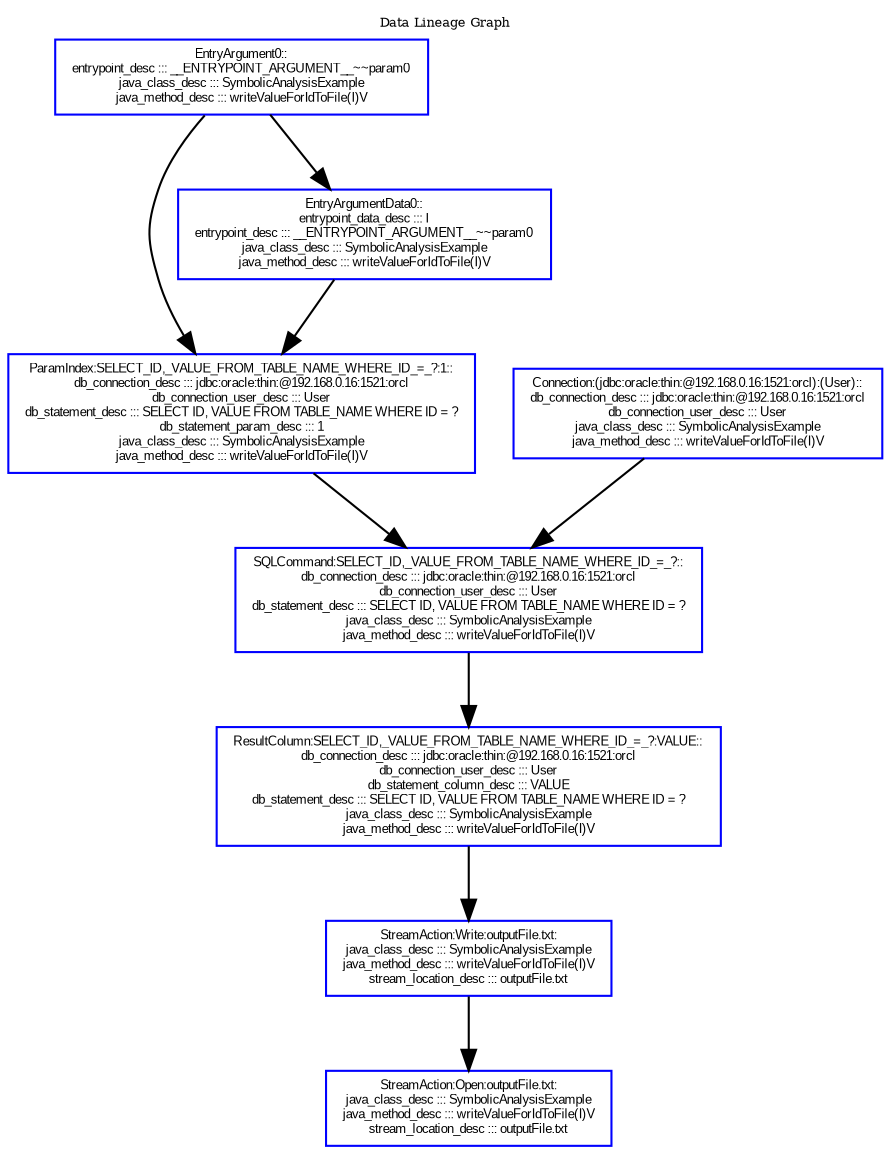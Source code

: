 digraph "DirectedGraph" {
graph [concentrate = true,label = "Data Lineage Graph", labelloc=t];center=true;fontsize=6;node [ color=blue,shape="box"fontsize=6,fontcolor=black,fontname=Arial];edge [ color=black,fontsize=6,fontcolor=black,fontname=Arial]; 
   "StreamAction:Open:outputFile.txt:
java_class_desc ::: SymbolicAnalysisExample
java_method_desc ::: writeValueForIdToFile(I)V
stream_location_desc ::: outputFile.txt" [ ]
   "ResultColumn:SELECT_ID,_VALUE_FROM_TABLE_NAME_WHERE_ID_=_?:VALUE::
db_connection_desc ::: jdbc:oracle:thin:@192.168.0.16:1521:orcl
db_connection_user_desc ::: User
db_statement_column_desc ::: VALUE
db_statement_desc ::: SELECT ID, VALUE FROM TABLE_NAME WHERE ID = ?
java_class_desc ::: SymbolicAnalysisExample
java_method_desc ::: writeValueForIdToFile(I)V" [ ]
   "SQLCommand:SELECT_ID,_VALUE_FROM_TABLE_NAME_WHERE_ID_=_?::
db_connection_desc ::: jdbc:oracle:thin:@192.168.0.16:1521:orcl
db_connection_user_desc ::: User
db_statement_desc ::: SELECT ID, VALUE FROM TABLE_NAME WHERE ID = ?
java_class_desc ::: SymbolicAnalysisExample
java_method_desc ::: writeValueForIdToFile(I)V" [ ]
   "ParamIndex:SELECT_ID,_VALUE_FROM_TABLE_NAME_WHERE_ID_=_?:1::
db_connection_desc ::: jdbc:oracle:thin:@192.168.0.16:1521:orcl
db_connection_user_desc ::: User
db_statement_desc ::: SELECT ID, VALUE FROM TABLE_NAME WHERE ID = ?
db_statement_param_desc ::: 1
java_class_desc ::: SymbolicAnalysisExample
java_method_desc ::: writeValueForIdToFile(I)V" [ ]
   "EntryArgumentData0::
entrypoint_data_desc ::: I
entrypoint_desc ::: __ENTRYPOINT_ARGUMENT__~~param0
java_class_desc ::: SymbolicAnalysisExample
java_method_desc ::: writeValueForIdToFile(I)V" [ ]
   "StreamAction:Write:outputFile.txt:
java_class_desc ::: SymbolicAnalysisExample
java_method_desc ::: writeValueForIdToFile(I)V
stream_location_desc ::: outputFile.txt" [ ]
   "EntryArgument0::
entrypoint_desc ::: __ENTRYPOINT_ARGUMENT__~~param0
java_class_desc ::: SymbolicAnalysisExample
java_method_desc ::: writeValueForIdToFile(I)V" [ ]
   "Connection:(jdbc:oracle:thin:@192.168.0.16:1521:orcl):(User)::
db_connection_desc ::: jdbc:oracle:thin:@192.168.0.16:1521:orcl
db_connection_user_desc ::: User
java_class_desc ::: SymbolicAnalysisExample
java_method_desc ::: writeValueForIdToFile(I)V" [ ]
 "ResultColumn:SELECT_ID,_VALUE_FROM_TABLE_NAME_WHERE_ID_=_?:VALUE::
db_connection_desc ::: jdbc:oracle:thin:@192.168.0.16:1521:orcl
db_connection_user_desc ::: User
db_statement_column_desc ::: VALUE
db_statement_desc ::: SELECT ID, VALUE FROM TABLE_NAME WHERE ID = ?
java_class_desc ::: SymbolicAnalysisExample
java_method_desc ::: writeValueForIdToFile(I)V" -> "StreamAction:Write:outputFile.txt:
java_class_desc ::: SymbolicAnalysisExample
java_method_desc ::: writeValueForIdToFile(I)V
stream_location_desc ::: outputFile.txt"[style=solid] 
 "SQLCommand:SELECT_ID,_VALUE_FROM_TABLE_NAME_WHERE_ID_=_?::
db_connection_desc ::: jdbc:oracle:thin:@192.168.0.16:1521:orcl
db_connection_user_desc ::: User
db_statement_desc ::: SELECT ID, VALUE FROM TABLE_NAME WHERE ID = ?
java_class_desc ::: SymbolicAnalysisExample
java_method_desc ::: writeValueForIdToFile(I)V" -> "ResultColumn:SELECT_ID,_VALUE_FROM_TABLE_NAME_WHERE_ID_=_?:VALUE::
db_connection_desc ::: jdbc:oracle:thin:@192.168.0.16:1521:orcl
db_connection_user_desc ::: User
db_statement_column_desc ::: VALUE
db_statement_desc ::: SELECT ID, VALUE FROM TABLE_NAME WHERE ID = ?
java_class_desc ::: SymbolicAnalysisExample
java_method_desc ::: writeValueForIdToFile(I)V"[style=solid] 
 "ParamIndex:SELECT_ID,_VALUE_FROM_TABLE_NAME_WHERE_ID_=_?:1::
db_connection_desc ::: jdbc:oracle:thin:@192.168.0.16:1521:orcl
db_connection_user_desc ::: User
db_statement_desc ::: SELECT ID, VALUE FROM TABLE_NAME WHERE ID = ?
db_statement_param_desc ::: 1
java_class_desc ::: SymbolicAnalysisExample
java_method_desc ::: writeValueForIdToFile(I)V" -> "SQLCommand:SELECT_ID,_VALUE_FROM_TABLE_NAME_WHERE_ID_=_?::
db_connection_desc ::: jdbc:oracle:thin:@192.168.0.16:1521:orcl
db_connection_user_desc ::: User
db_statement_desc ::: SELECT ID, VALUE FROM TABLE_NAME WHERE ID = ?
java_class_desc ::: SymbolicAnalysisExample
java_method_desc ::: writeValueForIdToFile(I)V"[style=solid] 
 "EntryArgumentData0::
entrypoint_data_desc ::: I
entrypoint_desc ::: __ENTRYPOINT_ARGUMENT__~~param0
java_class_desc ::: SymbolicAnalysisExample
java_method_desc ::: writeValueForIdToFile(I)V" -> "ParamIndex:SELECT_ID,_VALUE_FROM_TABLE_NAME_WHERE_ID_=_?:1::
db_connection_desc ::: jdbc:oracle:thin:@192.168.0.16:1521:orcl
db_connection_user_desc ::: User
db_statement_desc ::: SELECT ID, VALUE FROM TABLE_NAME WHERE ID = ?
db_statement_param_desc ::: 1
java_class_desc ::: SymbolicAnalysisExample
java_method_desc ::: writeValueForIdToFile(I)V"[style=solid] 
 "StreamAction:Write:outputFile.txt:
java_class_desc ::: SymbolicAnalysisExample
java_method_desc ::: writeValueForIdToFile(I)V
stream_location_desc ::: outputFile.txt" -> "StreamAction:Open:outputFile.txt:
java_class_desc ::: SymbolicAnalysisExample
java_method_desc ::: writeValueForIdToFile(I)V
stream_location_desc ::: outputFile.txt"[style=solid] 
 "EntryArgument0::
entrypoint_desc ::: __ENTRYPOINT_ARGUMENT__~~param0
java_class_desc ::: SymbolicAnalysisExample
java_method_desc ::: writeValueForIdToFile(I)V" -> "ParamIndex:SELECT_ID,_VALUE_FROM_TABLE_NAME_WHERE_ID_=_?:1::
db_connection_desc ::: jdbc:oracle:thin:@192.168.0.16:1521:orcl
db_connection_user_desc ::: User
db_statement_desc ::: SELECT ID, VALUE FROM TABLE_NAME WHERE ID = ?
db_statement_param_desc ::: 1
java_class_desc ::: SymbolicAnalysisExample
java_method_desc ::: writeValueForIdToFile(I)V"[style=solid] 
 "EntryArgument0::
entrypoint_desc ::: __ENTRYPOINT_ARGUMENT__~~param0
java_class_desc ::: SymbolicAnalysisExample
java_method_desc ::: writeValueForIdToFile(I)V" -> "EntryArgumentData0::
entrypoint_data_desc ::: I
entrypoint_desc ::: __ENTRYPOINT_ARGUMENT__~~param0
java_class_desc ::: SymbolicAnalysisExample
java_method_desc ::: writeValueForIdToFile(I)V"[style=solid] 
 "Connection:(jdbc:oracle:thin:@192.168.0.16:1521:orcl):(User)::
db_connection_desc ::: jdbc:oracle:thin:@192.168.0.16:1521:orcl
db_connection_user_desc ::: User
java_class_desc ::: SymbolicAnalysisExample
java_method_desc ::: writeValueForIdToFile(I)V" -> "SQLCommand:SELECT_ID,_VALUE_FROM_TABLE_NAME_WHERE_ID_=_?::
db_connection_desc ::: jdbc:oracle:thin:@192.168.0.16:1521:orcl
db_connection_user_desc ::: User
db_statement_desc ::: SELECT ID, VALUE FROM TABLE_NAME WHERE ID = ?
java_class_desc ::: SymbolicAnalysisExample
java_method_desc ::: writeValueForIdToFile(I)V"[style=solid] 
}
